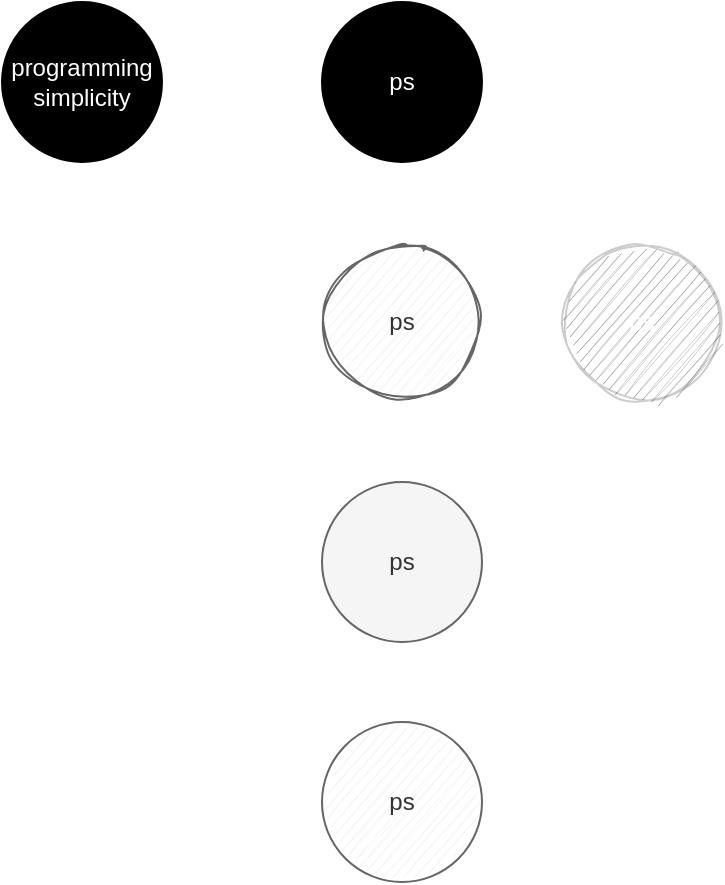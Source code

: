 <mxfile version="14.6.13" type="device" pages="2"><diagram id="gfugiaYQfN3w_GQMGYJN" name="Page-1"><mxGraphModel dx="1106" dy="781" grid="1" gridSize="10" guides="1" tooltips="1" connect="1" arrows="1" fold="1" page="1" pageScale="1" pageWidth="1100" pageHeight="850" math="0" shadow="0"><root><mxCell id="0"/><mxCell id="1" parent="0"/><mxCell id="mRdqwVs4phbJwNb-7iSM-1" value="programming&lt;br&gt;simplicity" style="ellipse;whiteSpace=wrap;html=1;aspect=fixed;sketch=0;fillColor=#000000;fontColor=#FFFFFF;" parent="1" vertex="1"><mxGeometry x="200" y="120" width="80" height="80" as="geometry"/></mxCell><mxCell id="mRdqwVs4phbJwNb-7iSM-2" value="ps" style="ellipse;whiteSpace=wrap;html=1;aspect=fixed;sketch=0;fillColor=#000000;fontColor=#FFFFFF;" parent="1" vertex="1"><mxGeometry x="360" y="120" width="80" height="80" as="geometry"/></mxCell><mxCell id="mRdqwVs4phbJwNb-7iSM-3" value="ps" style="ellipse;whiteSpace=wrap;html=1;aspect=fixed;sketch=1;fillColor=#f5f5f5;fontColor=#333333;strokeColor=#666666;" parent="1" vertex="1"><mxGeometry x="360" y="240" width="80" height="80" as="geometry"/></mxCell><mxCell id="mRdqwVs4phbJwNb-7iSM-4" value="ps" style="ellipse;whiteSpace=wrap;html=1;aspect=fixed;sketch=1;fillColor=#000000;fontColor=#FFFFFF;opacity=20;" parent="1" vertex="1"><mxGeometry x="480" y="240" width="80" height="80" as="geometry"/></mxCell><mxCell id="mRdqwVs4phbJwNb-7iSM-5" value="ps" style="ellipse;whiteSpace=wrap;html=1;aspect=fixed;sketch=0;fillColor=#f5f5f5;fontColor=#333333;strokeColor=#666666;" parent="1" vertex="1"><mxGeometry x="360" y="360" width="80" height="80" as="geometry"/></mxCell><mxCell id="mRdqwVs4phbJwNb-7iSM-6" value="ps" style="ellipse;whiteSpace=wrap;html=1;aspect=fixed;sketch=1;fillColor=#f5f5f5;fontColor=#333333;strokeColor=none;" parent="1" vertex="1"><mxGeometry x="360" y="480" width="80" height="80" as="geometry"/></mxCell><mxCell id="mRdqwVs4phbJwNb-7iSM-7" value="" style="ellipse;whiteSpace=wrap;html=1;aspect=fixed;sketch=0;fontColor=#333333;strokeColor=#666666;fillColor=none;" parent="1" vertex="1"><mxGeometry x="360" y="480" width="80" height="80" as="geometry"/></mxCell></root></mxGraphModel></diagram><diagram id="tIzJIx0nfDoikb7YUj9h" name="Page-2"><mxGraphModel dx="1106" dy="781" grid="1" gridSize="10" guides="1" tooltips="1" connect="1" arrows="1" fold="1" page="1" pageScale="1" pageWidth="1100" pageHeight="850" math="0" shadow="0"><root><mxCell id="fEPv0AhB0MWbPIaK177w-0"/><mxCell id="fEPv0AhB0MWbPIaK177w-1" parent="fEPv0AhB0MWbPIaK177w-0"/><mxCell id="fEPv0AhB0MWbPIaK177w-2" value="programming&lt;br&gt;simplicity" style="ellipse;whiteSpace=wrap;html=1;aspect=fixed;sketch=0;fillColor=#000000;fontColor=#FFFFFF;" vertex="1" parent="fEPv0AhB0MWbPIaK177w-1"><mxGeometry x="200" y="120" width="80" height="80" as="geometry"/></mxCell></root></mxGraphModel></diagram></mxfile>